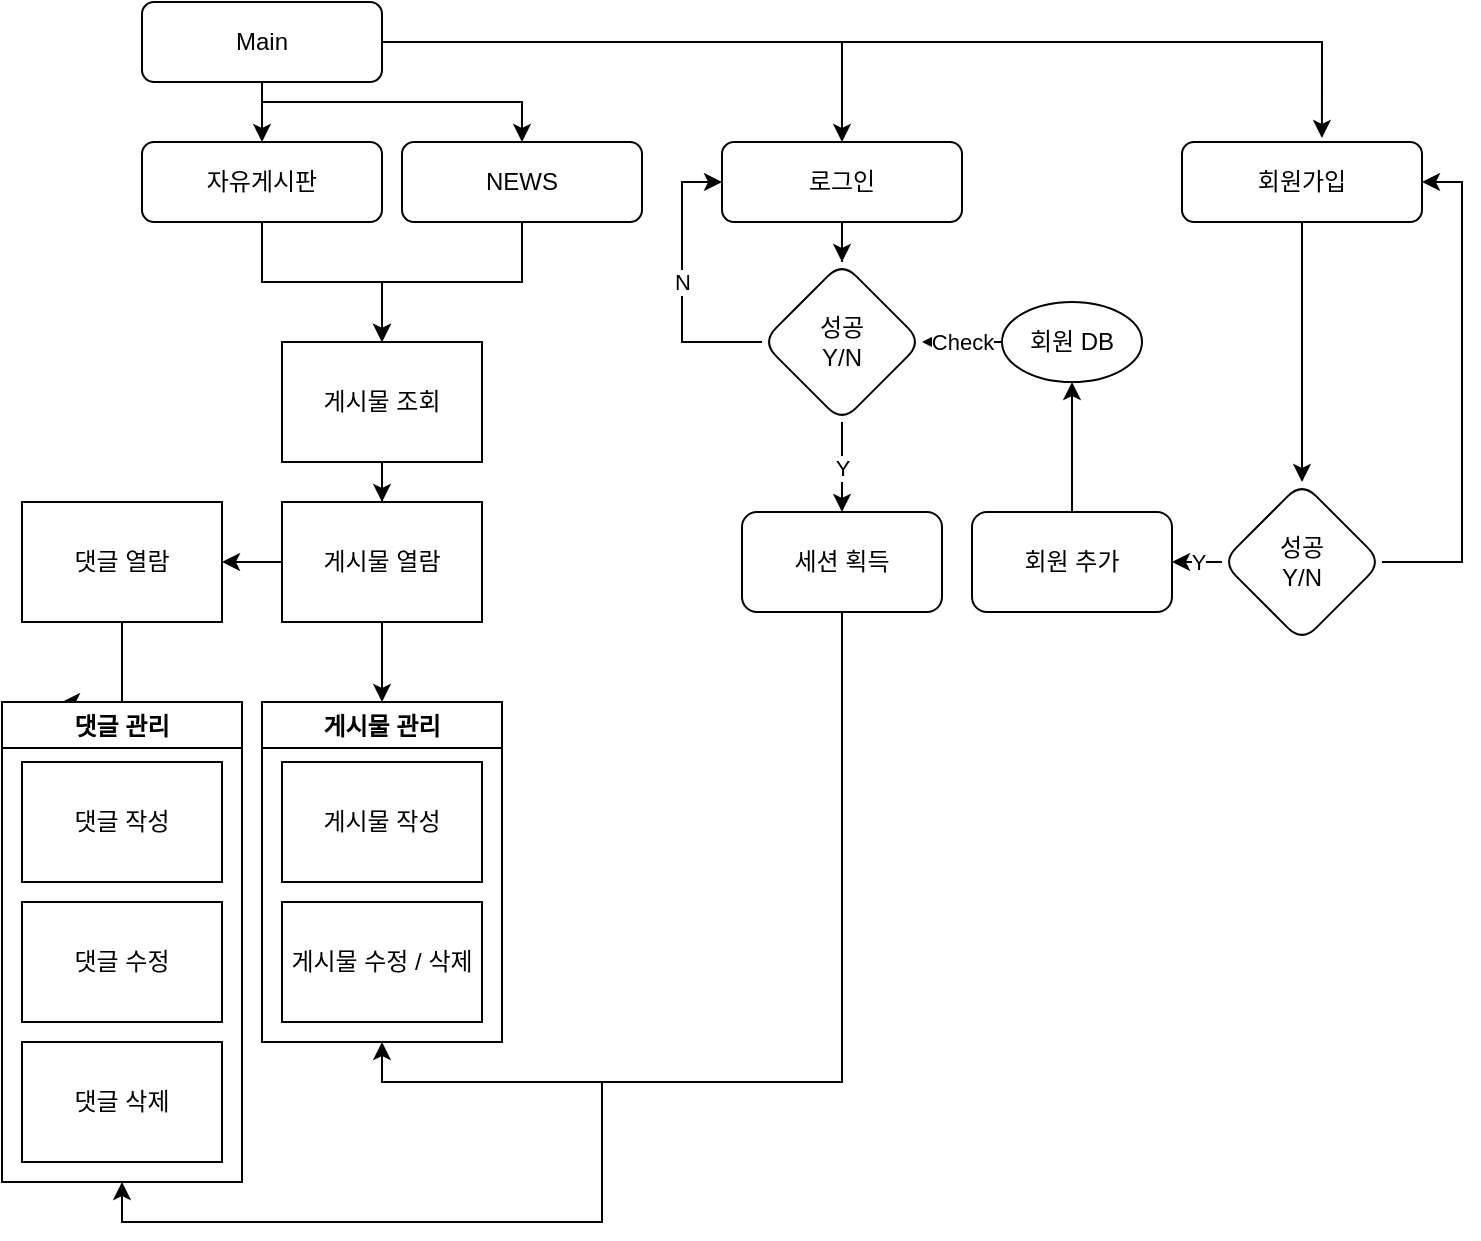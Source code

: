 <mxfile version="17.2.6" type="github">
  <diagram id="C5RBs43oDa-KdzZeNtuy" name="Page-1">
    <mxGraphModel dx="1422" dy="705" grid="1" gridSize="10" guides="1" tooltips="1" connect="1" arrows="1" fold="1" page="1" pageScale="1" pageWidth="827" pageHeight="1169" math="0" shadow="0">
      <root>
        <mxCell id="WIyWlLk6GJQsqaUBKTNV-0" />
        <mxCell id="WIyWlLk6GJQsqaUBKTNV-1" parent="WIyWlLk6GJQsqaUBKTNV-0" />
        <mxCell id="wFdVTvilnbb7n3oCbcBA-3" value="" style="edgeStyle=orthogonalEdgeStyle;rounded=0;orthogonalLoop=1;jettySize=auto;html=1;" edge="1" parent="WIyWlLk6GJQsqaUBKTNV-1" source="WIyWlLk6GJQsqaUBKTNV-3" target="wFdVTvilnbb7n3oCbcBA-2">
          <mxGeometry relative="1" as="geometry" />
        </mxCell>
        <mxCell id="wFdVTvilnbb7n3oCbcBA-5" value="" style="edgeStyle=orthogonalEdgeStyle;rounded=0;orthogonalLoop=1;jettySize=auto;html=1;" edge="1" parent="WIyWlLk6GJQsqaUBKTNV-1" source="WIyWlLk6GJQsqaUBKTNV-3" target="wFdVTvilnbb7n3oCbcBA-4">
          <mxGeometry relative="1" as="geometry">
            <Array as="points">
              <mxPoint x="220" y="190" />
              <mxPoint x="350" y="190" />
            </Array>
          </mxGeometry>
        </mxCell>
        <mxCell id="wFdVTvilnbb7n3oCbcBA-91" style="edgeStyle=orthogonalEdgeStyle;rounded=0;orthogonalLoop=1;jettySize=auto;html=1;" edge="1" parent="WIyWlLk6GJQsqaUBKTNV-1" source="WIyWlLk6GJQsqaUBKTNV-3" target="wFdVTvilnbb7n3oCbcBA-6">
          <mxGeometry relative="1" as="geometry" />
        </mxCell>
        <mxCell id="wFdVTvilnbb7n3oCbcBA-92" style="edgeStyle=orthogonalEdgeStyle;rounded=0;orthogonalLoop=1;jettySize=auto;html=1;entryX=0.583;entryY=-0.05;entryDx=0;entryDy=0;entryPerimeter=0;" edge="1" parent="WIyWlLk6GJQsqaUBKTNV-1" source="WIyWlLk6GJQsqaUBKTNV-3" target="wFdVTvilnbb7n3oCbcBA-74">
          <mxGeometry relative="1" as="geometry" />
        </mxCell>
        <mxCell id="WIyWlLk6GJQsqaUBKTNV-3" value="Main" style="rounded=1;whiteSpace=wrap;html=1;fontSize=12;glass=0;strokeWidth=1;shadow=0;" parent="WIyWlLk6GJQsqaUBKTNV-1" vertex="1">
          <mxGeometry x="160" y="140" width="120" height="40" as="geometry" />
        </mxCell>
        <mxCell id="wFdVTvilnbb7n3oCbcBA-60" style="edgeStyle=orthogonalEdgeStyle;rounded=0;orthogonalLoop=1;jettySize=auto;html=1;entryX=0.5;entryY=0;entryDx=0;entryDy=0;" edge="1" parent="WIyWlLk6GJQsqaUBKTNV-1" source="wFdVTvilnbb7n3oCbcBA-2" target="wFdVTvilnbb7n3oCbcBA-58">
          <mxGeometry relative="1" as="geometry" />
        </mxCell>
        <mxCell id="wFdVTvilnbb7n3oCbcBA-2" value="자유게시판" style="rounded=1;whiteSpace=wrap;html=1;fontSize=12;glass=0;strokeWidth=1;shadow=0;" vertex="1" parent="WIyWlLk6GJQsqaUBKTNV-1">
          <mxGeometry x="160" y="210" width="120" height="40" as="geometry" />
        </mxCell>
        <mxCell id="wFdVTvilnbb7n3oCbcBA-59" style="edgeStyle=orthogonalEdgeStyle;rounded=0;orthogonalLoop=1;jettySize=auto;html=1;" edge="1" parent="WIyWlLk6GJQsqaUBKTNV-1" source="wFdVTvilnbb7n3oCbcBA-4" target="wFdVTvilnbb7n3oCbcBA-58">
          <mxGeometry relative="1" as="geometry" />
        </mxCell>
        <mxCell id="wFdVTvilnbb7n3oCbcBA-4" value="NEWS" style="rounded=1;whiteSpace=wrap;html=1;fontSize=12;glass=0;strokeWidth=1;shadow=0;" vertex="1" parent="WIyWlLk6GJQsqaUBKTNV-1">
          <mxGeometry x="290" y="210" width="120" height="40" as="geometry" />
        </mxCell>
        <mxCell id="wFdVTvilnbb7n3oCbcBA-22" value="" style="edgeStyle=orthogonalEdgeStyle;rounded=0;orthogonalLoop=1;jettySize=auto;html=1;" edge="1" parent="WIyWlLk6GJQsqaUBKTNV-1" source="wFdVTvilnbb7n3oCbcBA-6" target="wFdVTvilnbb7n3oCbcBA-21">
          <mxGeometry relative="1" as="geometry" />
        </mxCell>
        <mxCell id="wFdVTvilnbb7n3oCbcBA-6" value="로그인" style="rounded=1;whiteSpace=wrap;html=1;fontSize=12;glass=0;strokeWidth=1;shadow=0;" vertex="1" parent="WIyWlLk6GJQsqaUBKTNV-1">
          <mxGeometry x="450" y="210" width="120" height="40" as="geometry" />
        </mxCell>
        <mxCell id="wFdVTvilnbb7n3oCbcBA-47" value="N" style="edgeStyle=orthogonalEdgeStyle;rounded=0;orthogonalLoop=1;jettySize=auto;html=1;entryX=0;entryY=0.5;entryDx=0;entryDy=0;" edge="1" parent="WIyWlLk6GJQsqaUBKTNV-1" source="wFdVTvilnbb7n3oCbcBA-21" target="wFdVTvilnbb7n3oCbcBA-6">
          <mxGeometry relative="1" as="geometry">
            <mxPoint x="350" y="230" as="targetPoint" />
            <Array as="points">
              <mxPoint x="430" y="310" />
              <mxPoint x="430" y="230" />
            </Array>
          </mxGeometry>
        </mxCell>
        <mxCell id="wFdVTvilnbb7n3oCbcBA-48" value="Y" style="edgeStyle=orthogonalEdgeStyle;rounded=0;orthogonalLoop=1;jettySize=auto;html=1;entryX=0.5;entryY=0;entryDx=0;entryDy=0;exitX=0.5;exitY=1;exitDx=0;exitDy=0;" edge="1" parent="WIyWlLk6GJQsqaUBKTNV-1" source="wFdVTvilnbb7n3oCbcBA-21" target="wFdVTvilnbb7n3oCbcBA-23">
          <mxGeometry relative="1" as="geometry">
            <mxPoint x="560" y="395" as="targetPoint" />
          </mxGeometry>
        </mxCell>
        <mxCell id="wFdVTvilnbb7n3oCbcBA-21" value="성공&lt;br&gt;Y/N" style="rhombus;whiteSpace=wrap;html=1;rounded=1;glass=0;strokeWidth=1;shadow=0;" vertex="1" parent="WIyWlLk6GJQsqaUBKTNV-1">
          <mxGeometry x="470" y="270" width="80" height="80" as="geometry" />
        </mxCell>
        <mxCell id="wFdVTvilnbb7n3oCbcBA-72" style="edgeStyle=orthogonalEdgeStyle;rounded=0;orthogonalLoop=1;jettySize=auto;html=1;entryX=0.5;entryY=1;entryDx=0;entryDy=0;" edge="1" parent="WIyWlLk6GJQsqaUBKTNV-1" source="wFdVTvilnbb7n3oCbcBA-23" target="wFdVTvilnbb7n3oCbcBA-62">
          <mxGeometry relative="1" as="geometry">
            <Array as="points">
              <mxPoint x="510" y="680" />
              <mxPoint x="280" y="680" />
            </Array>
          </mxGeometry>
        </mxCell>
        <mxCell id="wFdVTvilnbb7n3oCbcBA-73" style="edgeStyle=orthogonalEdgeStyle;rounded=0;orthogonalLoop=1;jettySize=auto;html=1;entryX=0.5;entryY=1;entryDx=0;entryDy=0;exitX=0.5;exitY=1;exitDx=0;exitDy=0;" edge="1" parent="WIyWlLk6GJQsqaUBKTNV-1" source="wFdVTvilnbb7n3oCbcBA-23" target="wFdVTvilnbb7n3oCbcBA-66">
          <mxGeometry relative="1" as="geometry">
            <Array as="points">
              <mxPoint x="510" y="680" />
              <mxPoint x="390" y="680" />
              <mxPoint x="390" y="750" />
              <mxPoint x="150" y="750" />
            </Array>
          </mxGeometry>
        </mxCell>
        <mxCell id="wFdVTvilnbb7n3oCbcBA-23" value="세션 획득" style="rounded=1;whiteSpace=wrap;html=1;glass=0;strokeWidth=1;shadow=0;" vertex="1" parent="WIyWlLk6GJQsqaUBKTNV-1">
          <mxGeometry x="460" y="395" width="100" height="50" as="geometry" />
        </mxCell>
        <mxCell id="wFdVTvilnbb7n3oCbcBA-70" style="edgeStyle=orthogonalEdgeStyle;rounded=0;orthogonalLoop=1;jettySize=auto;html=1;entryX=0.25;entryY=0;entryDx=0;entryDy=0;" edge="1" parent="WIyWlLk6GJQsqaUBKTNV-1" source="wFdVTvilnbb7n3oCbcBA-44" target="wFdVTvilnbb7n3oCbcBA-66">
          <mxGeometry relative="1" as="geometry">
            <Array as="points">
              <mxPoint x="150" y="490" />
            </Array>
          </mxGeometry>
        </mxCell>
        <mxCell id="wFdVTvilnbb7n3oCbcBA-44" value="댓글 열람" style="whiteSpace=wrap;html=1;" vertex="1" parent="WIyWlLk6GJQsqaUBKTNV-1">
          <mxGeometry x="100" y="390" width="100" height="60" as="geometry" />
        </mxCell>
        <mxCell id="wFdVTvilnbb7n3oCbcBA-64" style="edgeStyle=orthogonalEdgeStyle;rounded=0;orthogonalLoop=1;jettySize=auto;html=1;" edge="1" parent="WIyWlLk6GJQsqaUBKTNV-1" source="wFdVTvilnbb7n3oCbcBA-58" target="wFdVTvilnbb7n3oCbcBA-14">
          <mxGeometry relative="1" as="geometry" />
        </mxCell>
        <mxCell id="wFdVTvilnbb7n3oCbcBA-58" value="게시물 조회" style="whiteSpace=wrap;html=1;" vertex="1" parent="WIyWlLk6GJQsqaUBKTNV-1">
          <mxGeometry x="230" y="310" width="100" height="60" as="geometry" />
        </mxCell>
        <mxCell id="wFdVTvilnbb7n3oCbcBA-62" value="게시물 관리" style="swimlane;" vertex="1" parent="WIyWlLk6GJQsqaUBKTNV-1">
          <mxGeometry x="220" y="490" width="120" height="170" as="geometry" />
        </mxCell>
        <mxCell id="wFdVTvilnbb7n3oCbcBA-19" value="게시물 작성" style="whiteSpace=wrap;html=1;" vertex="1" parent="wFdVTvilnbb7n3oCbcBA-62">
          <mxGeometry x="10" y="30" width="100" height="60" as="geometry" />
        </mxCell>
        <mxCell id="wFdVTvilnbb7n3oCbcBA-20" value="게시물 수정 / 삭제" style="whiteSpace=wrap;html=1;" vertex="1" parent="wFdVTvilnbb7n3oCbcBA-62">
          <mxGeometry x="10" y="100" width="100" height="60" as="geometry" />
        </mxCell>
        <mxCell id="wFdVTvilnbb7n3oCbcBA-65" style="edgeStyle=orthogonalEdgeStyle;rounded=0;orthogonalLoop=1;jettySize=auto;html=1;entryX=1;entryY=0.5;entryDx=0;entryDy=0;" edge="1" parent="WIyWlLk6GJQsqaUBKTNV-1" source="wFdVTvilnbb7n3oCbcBA-14" target="wFdVTvilnbb7n3oCbcBA-44">
          <mxGeometry relative="1" as="geometry" />
        </mxCell>
        <mxCell id="wFdVTvilnbb7n3oCbcBA-71" style="edgeStyle=orthogonalEdgeStyle;rounded=0;orthogonalLoop=1;jettySize=auto;html=1;" edge="1" parent="WIyWlLk6GJQsqaUBKTNV-1" source="wFdVTvilnbb7n3oCbcBA-14">
          <mxGeometry relative="1" as="geometry">
            <mxPoint x="280" y="490" as="targetPoint" />
          </mxGeometry>
        </mxCell>
        <mxCell id="wFdVTvilnbb7n3oCbcBA-14" value="게시물 열람" style="whiteSpace=wrap;html=1;" vertex="1" parent="WIyWlLk6GJQsqaUBKTNV-1">
          <mxGeometry x="230" y="390" width="100" height="60" as="geometry" />
        </mxCell>
        <mxCell id="wFdVTvilnbb7n3oCbcBA-66" value="댓글 관리" style="swimlane;" vertex="1" parent="WIyWlLk6GJQsqaUBKTNV-1">
          <mxGeometry x="90" y="490" width="120" height="240" as="geometry">
            <mxRectangle x="90" y="490" width="80" height="23" as="alternateBounds" />
          </mxGeometry>
        </mxCell>
        <mxCell id="wFdVTvilnbb7n3oCbcBA-41" value="댓글 삭제" style="whiteSpace=wrap;html=1;" vertex="1" parent="wFdVTvilnbb7n3oCbcBA-66">
          <mxGeometry x="10" y="170" width="100" height="60" as="geometry" />
        </mxCell>
        <mxCell id="wFdVTvilnbb7n3oCbcBA-40" value="댓글 수정" style="whiteSpace=wrap;html=1;" vertex="1" parent="wFdVTvilnbb7n3oCbcBA-66">
          <mxGeometry x="10" y="100" width="100" height="60" as="geometry" />
        </mxCell>
        <mxCell id="wFdVTvilnbb7n3oCbcBA-43" value="댓글 작성" style="whiteSpace=wrap;html=1;" vertex="1" parent="wFdVTvilnbb7n3oCbcBA-66">
          <mxGeometry x="10" y="30" width="100" height="60" as="geometry" />
        </mxCell>
        <mxCell id="wFdVTvilnbb7n3oCbcBA-81" style="edgeStyle=orthogonalEdgeStyle;rounded=0;orthogonalLoop=1;jettySize=auto;html=1;entryX=0.5;entryY=0;entryDx=0;entryDy=0;" edge="1" parent="WIyWlLk6GJQsqaUBKTNV-1" source="wFdVTvilnbb7n3oCbcBA-74" target="wFdVTvilnbb7n3oCbcBA-80">
          <mxGeometry relative="1" as="geometry" />
        </mxCell>
        <mxCell id="wFdVTvilnbb7n3oCbcBA-74" value="회원가입" style="rounded=1;whiteSpace=wrap;html=1;fontSize=12;glass=0;strokeWidth=1;shadow=0;" vertex="1" parent="WIyWlLk6GJQsqaUBKTNV-1">
          <mxGeometry x="680" y="210" width="120" height="40" as="geometry" />
        </mxCell>
        <mxCell id="wFdVTvilnbb7n3oCbcBA-79" value="Check" style="edgeStyle=orthogonalEdgeStyle;rounded=0;orthogonalLoop=1;jettySize=auto;html=1;" edge="1" parent="WIyWlLk6GJQsqaUBKTNV-1" source="wFdVTvilnbb7n3oCbcBA-77" target="wFdVTvilnbb7n3oCbcBA-21">
          <mxGeometry relative="1" as="geometry" />
        </mxCell>
        <mxCell id="wFdVTvilnbb7n3oCbcBA-77" value="회원 DB" style="ellipse;whiteSpace=wrap;html=1;rounded=1;glass=0;strokeWidth=1;shadow=0;" vertex="1" parent="WIyWlLk6GJQsqaUBKTNV-1">
          <mxGeometry x="590" y="290" width="70" height="40" as="geometry" />
        </mxCell>
        <mxCell id="wFdVTvilnbb7n3oCbcBA-87" value="Y" style="edgeStyle=orthogonalEdgeStyle;rounded=0;orthogonalLoop=1;jettySize=auto;html=1;entryX=1;entryY=0.5;entryDx=0;entryDy=0;" edge="1" parent="WIyWlLk6GJQsqaUBKTNV-1" source="wFdVTvilnbb7n3oCbcBA-80" target="wFdVTvilnbb7n3oCbcBA-88">
          <mxGeometry relative="1" as="geometry">
            <mxPoint x="680" y="420" as="targetPoint" />
          </mxGeometry>
        </mxCell>
        <mxCell id="wFdVTvilnbb7n3oCbcBA-90" style="edgeStyle=orthogonalEdgeStyle;rounded=0;orthogonalLoop=1;jettySize=auto;html=1;entryX=1;entryY=0.5;entryDx=0;entryDy=0;exitX=1;exitY=0.5;exitDx=0;exitDy=0;" edge="1" parent="WIyWlLk6GJQsqaUBKTNV-1" source="wFdVTvilnbb7n3oCbcBA-80" target="wFdVTvilnbb7n3oCbcBA-74">
          <mxGeometry relative="1" as="geometry">
            <Array as="points">
              <mxPoint x="820" y="420" />
              <mxPoint x="820" y="230" />
            </Array>
          </mxGeometry>
        </mxCell>
        <mxCell id="wFdVTvilnbb7n3oCbcBA-80" value="성공&lt;br&gt;Y/N" style="rhombus;whiteSpace=wrap;html=1;rounded=1;glass=0;strokeWidth=1;shadow=0;" vertex="1" parent="WIyWlLk6GJQsqaUBKTNV-1">
          <mxGeometry x="700" y="380" width="80" height="80" as="geometry" />
        </mxCell>
        <mxCell id="wFdVTvilnbb7n3oCbcBA-89" style="edgeStyle=orthogonalEdgeStyle;rounded=0;orthogonalLoop=1;jettySize=auto;html=1;entryX=0.5;entryY=1;entryDx=0;entryDy=0;" edge="1" parent="WIyWlLk6GJQsqaUBKTNV-1" source="wFdVTvilnbb7n3oCbcBA-88" target="wFdVTvilnbb7n3oCbcBA-77">
          <mxGeometry relative="1" as="geometry" />
        </mxCell>
        <mxCell id="wFdVTvilnbb7n3oCbcBA-88" value="회원 추가" style="rounded=1;whiteSpace=wrap;html=1;glass=0;strokeWidth=1;shadow=0;" vertex="1" parent="WIyWlLk6GJQsqaUBKTNV-1">
          <mxGeometry x="575" y="395" width="100" height="50" as="geometry" />
        </mxCell>
      </root>
    </mxGraphModel>
  </diagram>
</mxfile>
